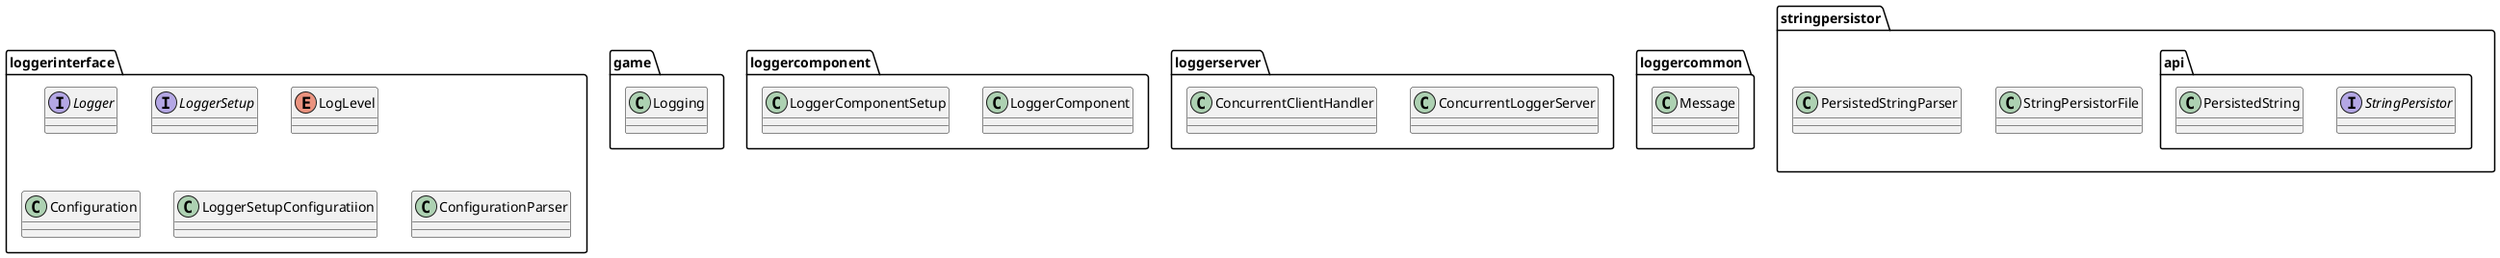 @startuml
skinparam classAttributeIconSize 0

package "game" {
    class Logging {
    }
}

package "loggerinterface" {
    interface Logger {
    }
    interface LoggerSetup {
    }
    enum LogLevel {
    }
    class Configuration {
    }
    class LoggerSetupConfiguratiion {
    }
    class ConfigurationParser {
    }
}

package "loggercomponent" {
    class LoggerComponent {
    }
    class LoggerComponentSetup {
    }
}

package "loggerserver" {
    class ConcurrentLoggerServer {
    }
    class ConcurrentClientHandler {
    }
}

package "loggercommon" {
    class Message {
    }
}

package "stringpersistor" {
    class StringPersistorFile {
    }
    class PersistedStringParser {
    }
}

package "stringpersistor.api" {
    interface StringPersistor {
    }
    class PersistedString {
    }
}

@enduml
